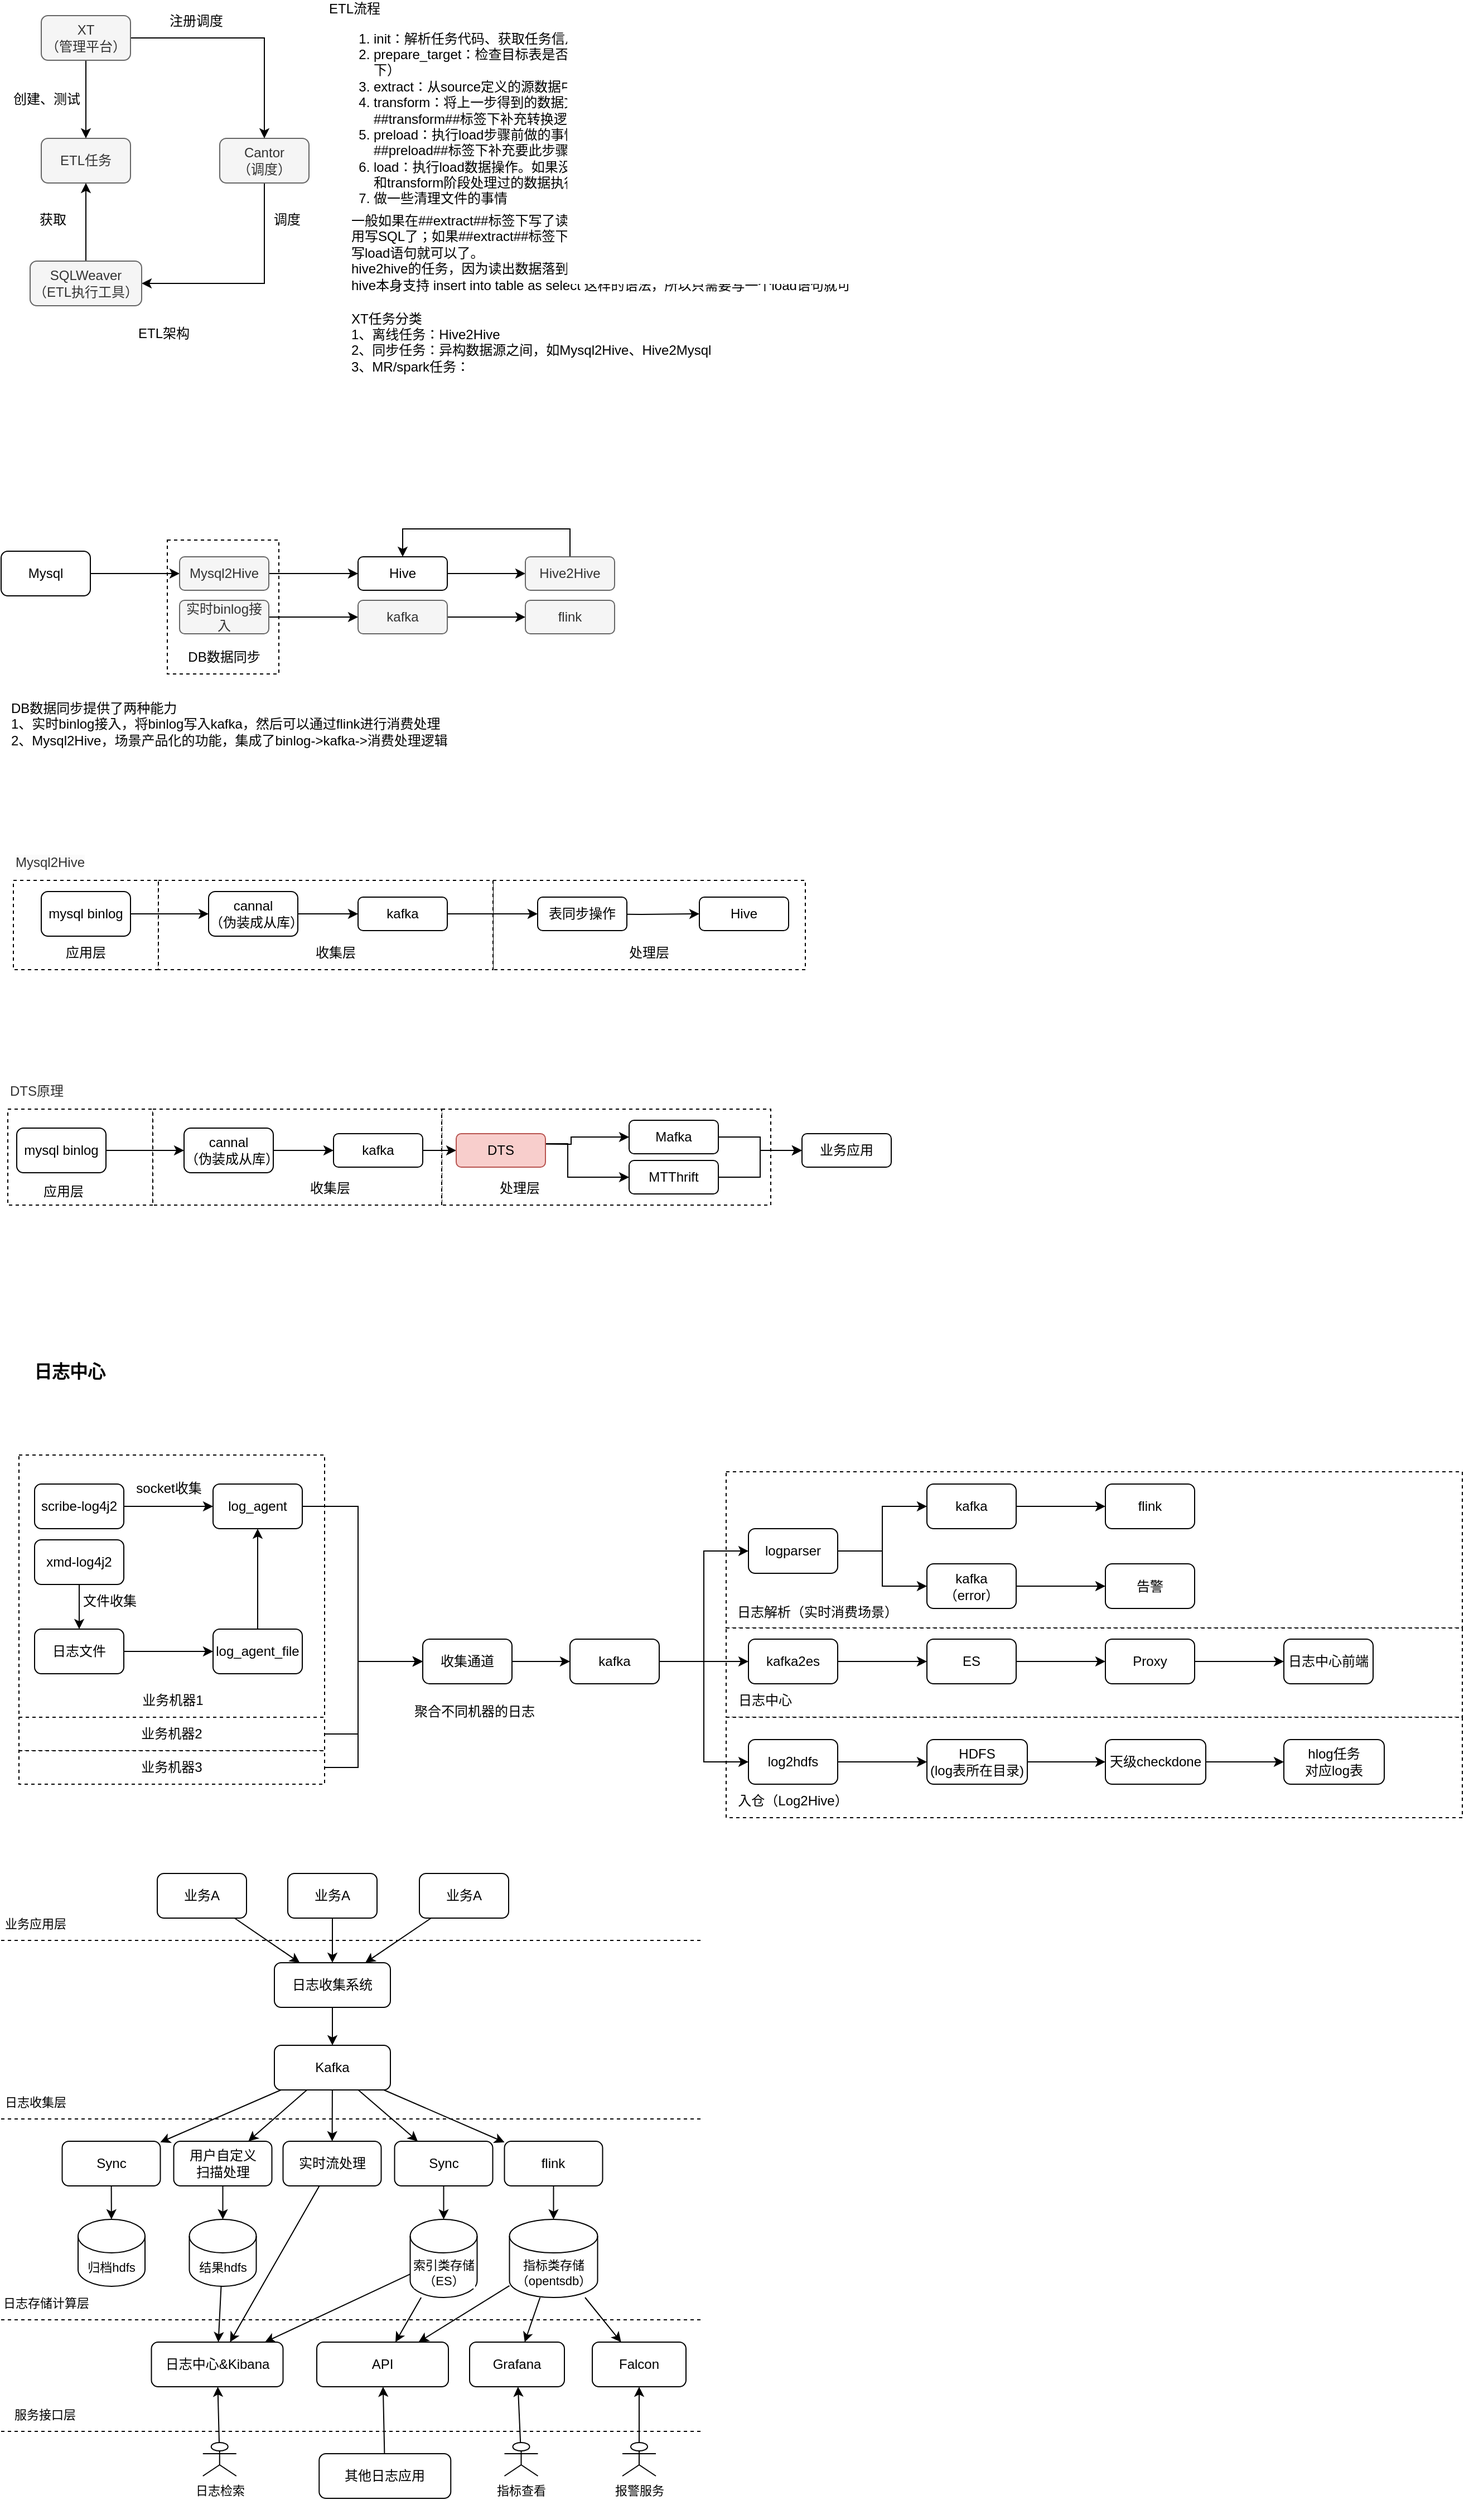 <mxfile version="24.7.7">
  <diagram name="Page-1" id="K36MnnztzoWmUBZCbSHd">
    <mxGraphModel dx="1860" dy="1155" grid="1" gridSize="10" guides="1" tooltips="1" connect="1" arrows="1" fold="1" page="1" pageScale="1" pageWidth="827" pageHeight="1169" math="0" shadow="0">
      <root>
        <mxCell id="0" />
        <mxCell id="1" parent="0" />
        <mxCell id="XHmcN2xixC-POxuIJWdY-161" value="" style="rounded=0;whiteSpace=wrap;html=1;dashed=1;" vertex="1" parent="1">
          <mxGeometry x="650" y="1325" width="660" height="140" as="geometry" />
        </mxCell>
        <mxCell id="XHmcN2xixC-POxuIJWdY-159" value="" style="rounded=0;whiteSpace=wrap;html=1;dashed=1;" vertex="1" parent="1">
          <mxGeometry x="650" y="1465" width="660" height="80" as="geometry" />
        </mxCell>
        <mxCell id="XHmcN2xixC-POxuIJWdY-160" value="日志中心" style="text;html=1;align=center;verticalAlign=middle;whiteSpace=wrap;rounded=0;" vertex="1" parent="1">
          <mxGeometry x="653" y="1515" width="64" height="30" as="geometry" />
        </mxCell>
        <mxCell id="XHmcN2xixC-POxuIJWdY-156" value="" style="rounded=0;whiteSpace=wrap;html=1;dashed=1;" vertex="1" parent="1">
          <mxGeometry x="650" y="1545" width="660" height="90" as="geometry" />
        </mxCell>
        <mxCell id="XHmcN2xixC-POxuIJWdY-122" value="" style="rounded=0;whiteSpace=wrap;html=1;dashed=1;" vertex="1" parent="1">
          <mxGeometry x="16" y="1310" width="274" height="235" as="geometry" />
        </mxCell>
        <mxCell id="XHmcN2xixC-POxuIJWdY-47" value="" style="rounded=0;whiteSpace=wrap;html=1;dashed=1;" vertex="1" parent="1">
          <mxGeometry x="11" y="795" width="130" height="80" as="geometry" />
        </mxCell>
        <mxCell id="XHmcN2xixC-POxuIJWdY-45" value="" style="rounded=0;whiteSpace=wrap;html=1;dashed=1;" vertex="1" parent="1">
          <mxGeometry x="441" y="795" width="280" height="80" as="geometry" />
        </mxCell>
        <mxCell id="XHmcN2xixC-POxuIJWdY-43" value="" style="rounded=0;whiteSpace=wrap;html=1;dashed=1;" vertex="1" parent="1">
          <mxGeometry x="141" y="795" width="300" height="80" as="geometry" />
        </mxCell>
        <mxCell id="ywxlOEBr5Vx2DZHbRNXe-10" value="" style="rounded=0;whiteSpace=wrap;html=1;dashed=1;" parent="1" vertex="1">
          <mxGeometry x="149" y="490" width="100" height="120" as="geometry" />
        </mxCell>
        <mxCell id="ywxlOEBr5Vx2DZHbRNXe-3" value="" style="edgeStyle=orthogonalEdgeStyle;rounded=0;orthogonalLoop=1;jettySize=auto;html=1;" parent="1" source="ywxlOEBr5Vx2DZHbRNXe-1" target="ywxlOEBr5Vx2DZHbRNXe-2" edge="1">
          <mxGeometry relative="1" as="geometry" />
        </mxCell>
        <mxCell id="ywxlOEBr5Vx2DZHbRNXe-1" value="Mysql" style="rounded=1;whiteSpace=wrap;html=1;" parent="1" vertex="1">
          <mxGeometry y="500" width="80" height="40" as="geometry" />
        </mxCell>
        <mxCell id="ywxlOEBr5Vx2DZHbRNXe-5" value="" style="edgeStyle=orthogonalEdgeStyle;rounded=0;orthogonalLoop=1;jettySize=auto;html=1;" parent="1" source="ywxlOEBr5Vx2DZHbRNXe-2" target="ywxlOEBr5Vx2DZHbRNXe-4" edge="1">
          <mxGeometry relative="1" as="geometry" />
        </mxCell>
        <mxCell id="ywxlOEBr5Vx2DZHbRNXe-2" value="Mysql2Hive" style="rounded=1;whiteSpace=wrap;html=1;fillColor=#f5f5f5;fontColor=#333333;strokeColor=#666666;" parent="1" vertex="1">
          <mxGeometry x="160" y="505" width="80" height="30" as="geometry" />
        </mxCell>
        <mxCell id="ywxlOEBr5Vx2DZHbRNXe-7" style="edgeStyle=orthogonalEdgeStyle;rounded=0;orthogonalLoop=1;jettySize=auto;html=1;" parent="1" source="ywxlOEBr5Vx2DZHbRNXe-4" target="ywxlOEBr5Vx2DZHbRNXe-6" edge="1">
          <mxGeometry relative="1" as="geometry" />
        </mxCell>
        <mxCell id="ywxlOEBr5Vx2DZHbRNXe-4" value="Hive" style="rounded=1;whiteSpace=wrap;html=1;" parent="1" vertex="1">
          <mxGeometry x="320" y="505" width="80" height="30" as="geometry" />
        </mxCell>
        <mxCell id="ywxlOEBr5Vx2DZHbRNXe-8" style="edgeStyle=orthogonalEdgeStyle;rounded=0;orthogonalLoop=1;jettySize=auto;html=1;entryX=0.5;entryY=0;entryDx=0;entryDy=0;" parent="1" source="ywxlOEBr5Vx2DZHbRNXe-6" target="ywxlOEBr5Vx2DZHbRNXe-4" edge="1">
          <mxGeometry relative="1" as="geometry">
            <Array as="points">
              <mxPoint x="510" y="480" />
              <mxPoint x="360" y="480" />
            </Array>
          </mxGeometry>
        </mxCell>
        <mxCell id="ywxlOEBr5Vx2DZHbRNXe-6" value="Hive2Hive" style="rounded=1;whiteSpace=wrap;html=1;fillColor=#f5f5f5;fontColor=#333333;strokeColor=#666666;" parent="1" vertex="1">
          <mxGeometry x="470" y="505" width="80" height="30" as="geometry" />
        </mxCell>
        <mxCell id="ywxlOEBr5Vx2DZHbRNXe-9" value="XT任务分类&lt;br&gt;1、离线任务：Hive2Hive&lt;br&gt;2、同步任务：异构数据源之间，如Mysql2Hive、Hive2Mysql&lt;br&gt;3、MR/spark任务：&lt;br&gt;&lt;div&gt;&lt;br&gt;&lt;/div&gt;" style="text;html=1;align=left;verticalAlign=middle;whiteSpace=wrap;rounded=0;" parent="1" vertex="1">
          <mxGeometry x="312" y="280" width="380" height="80" as="geometry" />
        </mxCell>
        <mxCell id="ywxlOEBr5Vx2DZHbRNXe-11" value="DB数据同步" style="text;html=1;align=center;verticalAlign=middle;whiteSpace=wrap;rounded=0;" parent="1" vertex="1">
          <mxGeometry x="165" y="580" width="70" height="30" as="geometry" />
        </mxCell>
        <mxCell id="XHmcN2xixC-POxuIJWdY-4" style="edgeStyle=orthogonalEdgeStyle;rounded=0;orthogonalLoop=1;jettySize=auto;html=1;entryX=0;entryY=0.5;entryDx=0;entryDy=0;" edge="1" parent="1" source="ywxlOEBr5Vx2DZHbRNXe-12" target="XHmcN2xixC-POxuIJWdY-3">
          <mxGeometry relative="1" as="geometry" />
        </mxCell>
        <mxCell id="ywxlOEBr5Vx2DZHbRNXe-12" value="实时binlog接入" style="rounded=1;whiteSpace=wrap;html=1;fillColor=#f5f5f5;fontColor=#333333;strokeColor=#666666;" parent="1" vertex="1">
          <mxGeometry x="160" y="544" width="80" height="30" as="geometry" />
        </mxCell>
        <mxCell id="XHmcN2xixC-POxuIJWdY-6" value="" style="edgeStyle=orthogonalEdgeStyle;rounded=0;orthogonalLoop=1;jettySize=auto;html=1;" edge="1" parent="1" source="XHmcN2xixC-POxuIJWdY-3" target="XHmcN2xixC-POxuIJWdY-5">
          <mxGeometry relative="1" as="geometry" />
        </mxCell>
        <mxCell id="XHmcN2xixC-POxuIJWdY-3" value="kafka" style="rounded=1;whiteSpace=wrap;html=1;fillColor=#f5f5f5;fontColor=#333333;strokeColor=#666666;" vertex="1" parent="1">
          <mxGeometry x="320" y="544" width="80" height="30" as="geometry" />
        </mxCell>
        <mxCell id="XHmcN2xixC-POxuIJWdY-5" value="flink" style="rounded=1;whiteSpace=wrap;html=1;fillColor=#f5f5f5;fontColor=#333333;strokeColor=#666666;" vertex="1" parent="1">
          <mxGeometry x="470" y="544" width="80" height="30" as="geometry" />
        </mxCell>
        <mxCell id="XHmcN2xixC-POxuIJWdY-7" value="DB数据同步提供了两种能力&lt;br&gt;1、实时binlog接入，将binlog写入kafka，然后可以通过flink进行消费处理&lt;br&gt;2、Mysql2Hive，场景产品化的功能，集成了binlog-&amp;gt;kafka-&amp;gt;消费处理逻辑" style="text;html=1;align=left;verticalAlign=middle;whiteSpace=wrap;rounded=0;" vertex="1" parent="1">
          <mxGeometry x="7" y="625" width="420" height="60" as="geometry" />
        </mxCell>
        <mxCell id="XHmcN2xixC-POxuIJWdY-10" value="" style="edgeStyle=orthogonalEdgeStyle;rounded=0;orthogonalLoop=1;jettySize=auto;html=1;" edge="1" parent="1" source="XHmcN2xixC-POxuIJWdY-11" target="XHmcN2xixC-POxuIJWdY-13">
          <mxGeometry relative="1" as="geometry" />
        </mxCell>
        <mxCell id="XHmcN2xixC-POxuIJWdY-11" value="cannal&lt;br&gt;（伪装成从库）" style="rounded=1;whiteSpace=wrap;html=1;" vertex="1" parent="1">
          <mxGeometry x="186" y="805" width="80" height="40" as="geometry" />
        </mxCell>
        <mxCell id="XHmcN2xixC-POxuIJWdY-12" value="" style="edgeStyle=orthogonalEdgeStyle;rounded=0;orthogonalLoop=1;jettySize=auto;html=1;" edge="1" parent="1" source="XHmcN2xixC-POxuIJWdY-13" target="XHmcN2xixC-POxuIJWdY-15">
          <mxGeometry relative="1" as="geometry" />
        </mxCell>
        <mxCell id="XHmcN2xixC-POxuIJWdY-13" value="kafka" style="rounded=1;whiteSpace=wrap;html=1;" vertex="1" parent="1">
          <mxGeometry x="320" y="810" width="80" height="30" as="geometry" />
        </mxCell>
        <mxCell id="XHmcN2xixC-POxuIJWdY-27" value="" style="edgeStyle=orthogonalEdgeStyle;rounded=0;orthogonalLoop=1;jettySize=auto;html=1;" edge="1" parent="1" target="XHmcN2xixC-POxuIJWdY-26">
          <mxGeometry relative="1" as="geometry">
            <mxPoint x="521" y="825" as="sourcePoint" />
          </mxGeometry>
        </mxCell>
        <mxCell id="XHmcN2xixC-POxuIJWdY-15" value="表同步操作" style="rounded=1;whiteSpace=wrap;html=1;" vertex="1" parent="1">
          <mxGeometry x="481" y="810" width="80" height="30" as="geometry" />
        </mxCell>
        <mxCell id="XHmcN2xixC-POxuIJWdY-25" style="edgeStyle=orthogonalEdgeStyle;rounded=0;orthogonalLoop=1;jettySize=auto;html=1;" edge="1" parent="1" source="XHmcN2xixC-POxuIJWdY-24" target="XHmcN2xixC-POxuIJWdY-11">
          <mxGeometry relative="1" as="geometry" />
        </mxCell>
        <mxCell id="XHmcN2xixC-POxuIJWdY-24" value="mysql binlog" style="rounded=1;whiteSpace=wrap;html=1;" vertex="1" parent="1">
          <mxGeometry x="36" y="805" width="80" height="40" as="geometry" />
        </mxCell>
        <mxCell id="XHmcN2xixC-POxuIJWdY-26" value="Hive" style="rounded=1;whiteSpace=wrap;html=1;" vertex="1" parent="1">
          <mxGeometry x="626" y="810" width="80" height="30" as="geometry" />
        </mxCell>
        <mxCell id="XHmcN2xixC-POxuIJWdY-44" value="收集层" style="text;html=1;align=center;verticalAlign=middle;whiteSpace=wrap;rounded=0;" vertex="1" parent="1">
          <mxGeometry x="270" y="845" width="60" height="30" as="geometry" />
        </mxCell>
        <mxCell id="XHmcN2xixC-POxuIJWdY-46" value="处理层" style="text;html=1;align=center;verticalAlign=middle;whiteSpace=wrap;rounded=0;" vertex="1" parent="1">
          <mxGeometry x="551" y="845" width="60" height="30" as="geometry" />
        </mxCell>
        <mxCell id="XHmcN2xixC-POxuIJWdY-48" value="应用层" style="text;html=1;align=center;verticalAlign=middle;whiteSpace=wrap;rounded=0;" vertex="1" parent="1">
          <mxGeometry x="46" y="845" width="60" height="30" as="geometry" />
        </mxCell>
        <mxCell id="XHmcN2xixC-POxuIJWdY-50" value="&lt;span style=&quot;color: rgb(51, 51, 51); font-family: Helvetica; font-size: 12px; font-style: normal; font-variant-ligatures: normal; font-variant-caps: normal; font-weight: 400; letter-spacing: normal; orphans: 2; text-align: center; text-indent: 0px; text-transform: none; widows: 2; word-spacing: 0px; -webkit-text-stroke-width: 0px; white-space: normal; background-color: rgb(251, 251, 251); text-decoration-thickness: initial; text-decoration-style: initial; text-decoration-color: initial; display: inline !important; float: none;&quot;&gt;Mysql2Hive&lt;/span&gt;" style="text;whiteSpace=wrap;html=1;" vertex="1" parent="1">
          <mxGeometry x="11" y="765" width="100" height="30" as="geometry" />
        </mxCell>
        <mxCell id="XHmcN2xixC-POxuIJWdY-51" value="&lt;div style=&quot;text-align: center;&quot;&gt;&lt;span style=&quot;background-color: initial;&quot;&gt;&lt;font color=&quot;#333333&quot;&gt;DTS原理&lt;/font&gt;&lt;/span&gt;&lt;/div&gt;" style="text;whiteSpace=wrap;html=1;" vertex="1" parent="1">
          <mxGeometry x="6" y="970" width="100" height="30" as="geometry" />
        </mxCell>
        <mxCell id="XHmcN2xixC-POxuIJWdY-52" value="" style="rounded=0;whiteSpace=wrap;html=1;dashed=1;" vertex="1" parent="1">
          <mxGeometry x="6" y="1000" width="130" height="86" as="geometry" />
        </mxCell>
        <mxCell id="XHmcN2xixC-POxuIJWdY-53" value="" style="rounded=0;whiteSpace=wrap;html=1;dashed=1;" vertex="1" parent="1">
          <mxGeometry x="395" y="1000" width="295" height="86" as="geometry" />
        </mxCell>
        <mxCell id="XHmcN2xixC-POxuIJWdY-54" value="" style="rounded=0;whiteSpace=wrap;html=1;dashed=1;" vertex="1" parent="1">
          <mxGeometry x="136" y="1000" width="259" height="86" as="geometry" />
        </mxCell>
        <mxCell id="XHmcN2xixC-POxuIJWdY-55" value="" style="edgeStyle=orthogonalEdgeStyle;rounded=0;orthogonalLoop=1;jettySize=auto;html=1;" edge="1" parent="1" source="XHmcN2xixC-POxuIJWdY-56" target="XHmcN2xixC-POxuIJWdY-58">
          <mxGeometry relative="1" as="geometry" />
        </mxCell>
        <mxCell id="XHmcN2xixC-POxuIJWdY-56" value="cannal&lt;br&gt;（伪装成从库）" style="rounded=1;whiteSpace=wrap;html=1;" vertex="1" parent="1">
          <mxGeometry x="164" y="1017" width="80" height="40" as="geometry" />
        </mxCell>
        <mxCell id="XHmcN2xixC-POxuIJWdY-57" value="" style="edgeStyle=orthogonalEdgeStyle;rounded=0;orthogonalLoop=1;jettySize=auto;html=1;" edge="1" parent="1" source="XHmcN2xixC-POxuIJWdY-58" target="XHmcN2xixC-POxuIJWdY-60">
          <mxGeometry relative="1" as="geometry" />
        </mxCell>
        <mxCell id="XHmcN2xixC-POxuIJWdY-58" value="kafka" style="rounded=1;whiteSpace=wrap;html=1;" vertex="1" parent="1">
          <mxGeometry x="298" y="1022" width="80" height="30" as="geometry" />
        </mxCell>
        <mxCell id="XHmcN2xixC-POxuIJWdY-59" value="" style="edgeStyle=orthogonalEdgeStyle;rounded=0;orthogonalLoop=1;jettySize=auto;html=1;" edge="1" parent="1" target="XHmcN2xixC-POxuIJWdY-63">
          <mxGeometry relative="1" as="geometry">
            <mxPoint x="458" y="1031" as="sourcePoint" />
          </mxGeometry>
        </mxCell>
        <mxCell id="XHmcN2xixC-POxuIJWdY-71" style="edgeStyle=orthogonalEdgeStyle;rounded=0;orthogonalLoop=1;jettySize=auto;html=1;entryX=0;entryY=0.5;entryDx=0;entryDy=0;" edge="1" parent="1" source="XHmcN2xixC-POxuIJWdY-60" target="XHmcN2xixC-POxuIJWdY-70">
          <mxGeometry relative="1" as="geometry">
            <Array as="points">
              <mxPoint x="508" y="1031" />
              <mxPoint x="508" y="1061" />
            </Array>
          </mxGeometry>
        </mxCell>
        <mxCell id="XHmcN2xixC-POxuIJWdY-60" value="DTS" style="rounded=1;whiteSpace=wrap;html=1;fillColor=#f8cecc;strokeColor=#b85450;" vertex="1" parent="1">
          <mxGeometry x="408" y="1022" width="80" height="30" as="geometry" />
        </mxCell>
        <mxCell id="XHmcN2xixC-POxuIJWdY-61" style="edgeStyle=orthogonalEdgeStyle;rounded=0;orthogonalLoop=1;jettySize=auto;html=1;" edge="1" parent="1" source="XHmcN2xixC-POxuIJWdY-62" target="XHmcN2xixC-POxuIJWdY-56">
          <mxGeometry relative="1" as="geometry" />
        </mxCell>
        <mxCell id="XHmcN2xixC-POxuIJWdY-62" value="mysql binlog" style="rounded=1;whiteSpace=wrap;html=1;" vertex="1" parent="1">
          <mxGeometry x="14" y="1017" width="80" height="40" as="geometry" />
        </mxCell>
        <mxCell id="XHmcN2xixC-POxuIJWdY-69" value="" style="edgeStyle=orthogonalEdgeStyle;rounded=0;orthogonalLoop=1;jettySize=auto;html=1;" edge="1" parent="1" source="XHmcN2xixC-POxuIJWdY-63" target="XHmcN2xixC-POxuIJWdY-68">
          <mxGeometry relative="1" as="geometry" />
        </mxCell>
        <mxCell id="XHmcN2xixC-POxuIJWdY-63" value="Mafka" style="rounded=1;whiteSpace=wrap;html=1;" vertex="1" parent="1">
          <mxGeometry x="563" y="1010" width="80" height="30" as="geometry" />
        </mxCell>
        <mxCell id="XHmcN2xixC-POxuIJWdY-64" value="收集层" style="text;html=1;align=center;verticalAlign=middle;whiteSpace=wrap;rounded=0;" vertex="1" parent="1">
          <mxGeometry x="265" y="1056" width="60" height="30" as="geometry" />
        </mxCell>
        <mxCell id="XHmcN2xixC-POxuIJWdY-65" value="处理层" style="text;html=1;align=center;verticalAlign=middle;whiteSpace=wrap;rounded=0;" vertex="1" parent="1">
          <mxGeometry x="435" y="1056" width="60" height="30" as="geometry" />
        </mxCell>
        <mxCell id="XHmcN2xixC-POxuIJWdY-66" value="应用层" style="text;html=1;align=center;verticalAlign=middle;whiteSpace=wrap;rounded=0;" vertex="1" parent="1">
          <mxGeometry x="26" y="1062" width="60" height="24" as="geometry" />
        </mxCell>
        <mxCell id="XHmcN2xixC-POxuIJWdY-68" value="业务应用" style="rounded=1;whiteSpace=wrap;html=1;" vertex="1" parent="1">
          <mxGeometry x="718" y="1022" width="80" height="30" as="geometry" />
        </mxCell>
        <mxCell id="XHmcN2xixC-POxuIJWdY-72" style="edgeStyle=orthogonalEdgeStyle;rounded=0;orthogonalLoop=1;jettySize=auto;html=1;" edge="1" parent="1" source="XHmcN2xixC-POxuIJWdY-70" target="XHmcN2xixC-POxuIJWdY-68">
          <mxGeometry relative="1" as="geometry" />
        </mxCell>
        <mxCell id="XHmcN2xixC-POxuIJWdY-70" value="MTThrift" style="rounded=1;whiteSpace=wrap;html=1;" vertex="1" parent="1">
          <mxGeometry x="563" y="1046" width="80" height="30" as="geometry" />
        </mxCell>
        <mxCell id="XHmcN2xixC-POxuIJWdY-81" value="" style="edgeStyle=orthogonalEdgeStyle;rounded=0;orthogonalLoop=1;jettySize=auto;html=1;" edge="1" parent="1" source="XHmcN2xixC-POxuIJWdY-74" target="XHmcN2xixC-POxuIJWdY-80">
          <mxGeometry relative="1" as="geometry">
            <Array as="points">
              <mxPoint x="236" y="260" />
            </Array>
          </mxGeometry>
        </mxCell>
        <mxCell id="XHmcN2xixC-POxuIJWdY-74" value="Cantor&lt;br&gt;（调度）" style="rounded=1;whiteSpace=wrap;html=1;fillColor=#f5f5f5;fontColor=#333333;strokeColor=#666666;" vertex="1" parent="1">
          <mxGeometry x="196" y="130" width="80" height="40" as="geometry" />
        </mxCell>
        <mxCell id="XHmcN2xixC-POxuIJWdY-76" value="ETL任务" style="rounded=1;whiteSpace=wrap;html=1;fillColor=#f5f5f5;fontColor=#333333;strokeColor=#666666;" vertex="1" parent="1">
          <mxGeometry x="36" y="130" width="80" height="40" as="geometry" />
        </mxCell>
        <mxCell id="XHmcN2xixC-POxuIJWdY-79" style="edgeStyle=orthogonalEdgeStyle;rounded=0;orthogonalLoop=1;jettySize=auto;html=1;" edge="1" parent="1" source="XHmcN2xixC-POxuIJWdY-78" target="XHmcN2xixC-POxuIJWdY-74">
          <mxGeometry relative="1" as="geometry" />
        </mxCell>
        <mxCell id="XHmcN2xixC-POxuIJWdY-82" style="edgeStyle=orthogonalEdgeStyle;rounded=0;orthogonalLoop=1;jettySize=auto;html=1;" edge="1" parent="1" source="XHmcN2xixC-POxuIJWdY-78" target="XHmcN2xixC-POxuIJWdY-76">
          <mxGeometry relative="1" as="geometry" />
        </mxCell>
        <mxCell id="XHmcN2xixC-POxuIJWdY-78" value="XT&lt;br&gt;（管理平台）" style="rounded=1;whiteSpace=wrap;html=1;fillColor=#f5f5f5;fontColor=#333333;strokeColor=#666666;" vertex="1" parent="1">
          <mxGeometry x="36" y="20" width="80" height="40" as="geometry" />
        </mxCell>
        <mxCell id="XHmcN2xixC-POxuIJWdY-83" style="edgeStyle=orthogonalEdgeStyle;rounded=0;orthogonalLoop=1;jettySize=auto;html=1;" edge="1" parent="1" source="XHmcN2xixC-POxuIJWdY-80" target="XHmcN2xixC-POxuIJWdY-76">
          <mxGeometry relative="1" as="geometry" />
        </mxCell>
        <mxCell id="XHmcN2xixC-POxuIJWdY-80" value="SQLWeaver&lt;br&gt;（ETL执行工具）" style="rounded=1;whiteSpace=wrap;html=1;fillColor=#f5f5f5;fontColor=#333333;strokeColor=#666666;" vertex="1" parent="1">
          <mxGeometry x="26" y="240" width="100" height="40" as="geometry" />
        </mxCell>
        <mxCell id="XHmcN2xixC-POxuIJWdY-84" value="创建、测试" style="text;html=1;align=center;verticalAlign=middle;whiteSpace=wrap;rounded=0;" vertex="1" parent="1">
          <mxGeometry x="6" y="80" width="70" height="30" as="geometry" />
        </mxCell>
        <mxCell id="XHmcN2xixC-POxuIJWdY-85" value="注册调度" style="text;html=1;align=center;verticalAlign=middle;whiteSpace=wrap;rounded=0;" vertex="1" parent="1">
          <mxGeometry x="145" y="10" width="60" height="30" as="geometry" />
        </mxCell>
        <mxCell id="XHmcN2xixC-POxuIJWdY-86" value="调度" style="text;html=1;align=center;verticalAlign=middle;resizable=0;points=[];autosize=1;strokeColor=none;fillColor=none;" vertex="1" parent="1">
          <mxGeometry x="231" y="188" width="50" height="30" as="geometry" />
        </mxCell>
        <mxCell id="XHmcN2xixC-POxuIJWdY-87" value="获取" style="text;html=1;align=center;verticalAlign=middle;resizable=0;points=[];autosize=1;strokeColor=none;fillColor=none;" vertex="1" parent="1">
          <mxGeometry x="21" y="188" width="50" height="30" as="geometry" />
        </mxCell>
        <mxCell id="XHmcN2xixC-POxuIJWdY-88" value="ETL架构" style="text;html=1;align=center;verticalAlign=middle;whiteSpace=wrap;rounded=0;" vertex="1" parent="1">
          <mxGeometry x="116" y="290" width="60" height="30" as="geometry" />
        </mxCell>
        <mxCell id="XHmcN2xixC-POxuIJWdY-101" value="&lt;div&gt;ETL流程&lt;/div&gt;&lt;div&gt;&lt;ol&gt;&lt;li&gt;init：解析任务代码、获取任务信息&lt;/li&gt;&lt;li&gt;prepare_target：检查目标表是否存在，如果不存在，用targetddl建表（##targetddl##标签下）&lt;/li&gt;&lt;li&gt;extract：从source定义的源数据中读取数据，将读出的数据写到本地文件&lt;/li&gt;&lt;li&gt;transform：将上一步得到的数据文件做处理，将得到的文件写到另一个文件里。在##transform##标签下补充转换逻辑，可以写脚本。&lt;/li&gt;&lt;li&gt;preload：执行load步骤前做的事情，比如可以删除一些不必要的数据、分区；在##preload##标签下补充要此步骤执行的SQL。&lt;/li&gt;&lt;li&gt;load：执行load数据操作。如果没有写对应操作，就用默认SQL执行，默认逻辑是将extract和transform阶段处理过的数据执行load data语句，load到目标表中。&lt;/li&gt;&lt;li&gt;做一些清理文件的事情&lt;/li&gt;&lt;/ol&gt;&lt;/div&gt;" style="text;html=1;align=left;verticalAlign=middle;whiteSpace=wrap;rounded=0;" vertex="1" parent="1">
          <mxGeometry x="292" y="10" width="530" height="190" as="geometry" />
        </mxCell>
        <mxCell id="XHmcN2xixC-POxuIJWdY-102" value="一般如果在##extract##标签下写了读取SQL的（老版的mysql2hive任务），##load##标签下就不用写SQL了；如果##extract##标签下没有写SQL（hiev2hive任务），就需要在##Load##标签下写load语句就可以了。&lt;br&gt;hive2hive的任务，因为读出数据落到本地再从本地load到集群里这种方式比较浪费资源，而且hive本身支持 insert into table as select 这样的语法，所以只需要写一个load语句就可以了" style="text;whiteSpace=wrap;html=1;" vertex="1" parent="1">
          <mxGeometry x="312" y="190" width="510" height="90" as="geometry" />
        </mxCell>
        <mxCell id="XHmcN2xixC-POxuIJWdY-107" value="" style="edgeStyle=orthogonalEdgeStyle;rounded=0;orthogonalLoop=1;jettySize=auto;html=1;" edge="1" parent="1" source="XHmcN2xixC-POxuIJWdY-104" target="XHmcN2xixC-POxuIJWdY-106">
          <mxGeometry relative="1" as="geometry" />
        </mxCell>
        <mxCell id="XHmcN2xixC-POxuIJWdY-104" value="scribe-log4j2" style="rounded=1;whiteSpace=wrap;html=1;" vertex="1" parent="1">
          <mxGeometry x="30" y="1336" width="80" height="40" as="geometry" />
        </mxCell>
        <mxCell id="XHmcN2xixC-POxuIJWdY-115" value="" style="edgeStyle=orthogonalEdgeStyle;rounded=0;orthogonalLoop=1;jettySize=auto;html=1;" edge="1" parent="1" source="XHmcN2xixC-POxuIJWdY-106" target="XHmcN2xixC-POxuIJWdY-114">
          <mxGeometry relative="1" as="geometry">
            <Array as="points">
              <mxPoint x="320" y="1356" />
              <mxPoint x="320" y="1495" />
            </Array>
          </mxGeometry>
        </mxCell>
        <mxCell id="XHmcN2xixC-POxuIJWdY-106" value="log_agent" style="rounded=1;whiteSpace=wrap;html=1;" vertex="1" parent="1">
          <mxGeometry x="190" y="1336" width="80" height="40" as="geometry" />
        </mxCell>
        <mxCell id="XHmcN2xixC-POxuIJWdY-110" value="" style="edgeStyle=orthogonalEdgeStyle;rounded=0;orthogonalLoop=1;jettySize=auto;html=1;" edge="1" parent="1" source="XHmcN2xixC-POxuIJWdY-108" target="XHmcN2xixC-POxuIJWdY-109">
          <mxGeometry relative="1" as="geometry" />
        </mxCell>
        <mxCell id="XHmcN2xixC-POxuIJWdY-108" value="xmd-log4j2" style="rounded=1;whiteSpace=wrap;html=1;" vertex="1" parent="1">
          <mxGeometry x="30" y="1386" width="80" height="40" as="geometry" />
        </mxCell>
        <mxCell id="XHmcN2xixC-POxuIJWdY-112" value="" style="edgeStyle=orthogonalEdgeStyle;rounded=0;orthogonalLoop=1;jettySize=auto;html=1;" edge="1" parent="1" source="XHmcN2xixC-POxuIJWdY-109" target="XHmcN2xixC-POxuIJWdY-111">
          <mxGeometry relative="1" as="geometry" />
        </mxCell>
        <mxCell id="XHmcN2xixC-POxuIJWdY-109" value="日志文件" style="rounded=1;whiteSpace=wrap;html=1;" vertex="1" parent="1">
          <mxGeometry x="30" y="1466" width="80" height="40" as="geometry" />
        </mxCell>
        <mxCell id="XHmcN2xixC-POxuIJWdY-113" style="edgeStyle=orthogonalEdgeStyle;rounded=0;orthogonalLoop=1;jettySize=auto;html=1;" edge="1" parent="1" source="XHmcN2xixC-POxuIJWdY-111" target="XHmcN2xixC-POxuIJWdY-106">
          <mxGeometry relative="1" as="geometry" />
        </mxCell>
        <mxCell id="XHmcN2xixC-POxuIJWdY-111" value="log_agent_file" style="rounded=1;whiteSpace=wrap;html=1;" vertex="1" parent="1">
          <mxGeometry x="190" y="1466" width="80" height="40" as="geometry" />
        </mxCell>
        <mxCell id="XHmcN2xixC-POxuIJWdY-117" value="" style="edgeStyle=orthogonalEdgeStyle;rounded=0;orthogonalLoop=1;jettySize=auto;html=1;" edge="1" parent="1" source="XHmcN2xixC-POxuIJWdY-114" target="XHmcN2xixC-POxuIJWdY-116">
          <mxGeometry relative="1" as="geometry" />
        </mxCell>
        <mxCell id="XHmcN2xixC-POxuIJWdY-114" value="收集通道" style="rounded=1;whiteSpace=wrap;html=1;" vertex="1" parent="1">
          <mxGeometry x="378" y="1475" width="80" height="40" as="geometry" />
        </mxCell>
        <mxCell id="XHmcN2xixC-POxuIJWdY-129" value="" style="edgeStyle=orthogonalEdgeStyle;rounded=0;orthogonalLoop=1;jettySize=auto;html=1;" edge="1" parent="1" source="XHmcN2xixC-POxuIJWdY-116" target="XHmcN2xixC-POxuIJWdY-128">
          <mxGeometry relative="1" as="geometry" />
        </mxCell>
        <mxCell id="XHmcN2xixC-POxuIJWdY-154" style="edgeStyle=orthogonalEdgeStyle;rounded=0;orthogonalLoop=1;jettySize=auto;html=1;entryX=0;entryY=0.5;entryDx=0;entryDy=0;" edge="1" parent="1" source="XHmcN2xixC-POxuIJWdY-116" target="XHmcN2xixC-POxuIJWdY-145">
          <mxGeometry relative="1" as="geometry" />
        </mxCell>
        <mxCell id="XHmcN2xixC-POxuIJWdY-155" style="edgeStyle=orthogonalEdgeStyle;rounded=0;orthogonalLoop=1;jettySize=auto;html=1;entryX=0;entryY=0.5;entryDx=0;entryDy=0;" edge="1" parent="1" source="XHmcN2xixC-POxuIJWdY-116" target="XHmcN2xixC-POxuIJWdY-136">
          <mxGeometry relative="1" as="geometry" />
        </mxCell>
        <mxCell id="XHmcN2xixC-POxuIJWdY-116" value="kafka" style="rounded=1;whiteSpace=wrap;html=1;" vertex="1" parent="1">
          <mxGeometry x="510" y="1475" width="80" height="40" as="geometry" />
        </mxCell>
        <mxCell id="XHmcN2xixC-POxuIJWdY-118" value="socket收集" style="text;html=1;align=center;verticalAlign=middle;resizable=0;points=[];autosize=1;strokeColor=none;fillColor=none;" vertex="1" parent="1">
          <mxGeometry x="110" y="1325" width="80" height="30" as="geometry" />
        </mxCell>
        <mxCell id="XHmcN2xixC-POxuIJWdY-120" value="文件收集" style="text;html=1;align=center;verticalAlign=middle;resizable=0;points=[];autosize=1;strokeColor=none;fillColor=none;" vertex="1" parent="1">
          <mxGeometry x="62" y="1426" width="70" height="30" as="geometry" />
        </mxCell>
        <mxCell id="XHmcN2xixC-POxuIJWdY-123" value="业务机器1" style="text;html=1;align=center;verticalAlign=middle;whiteSpace=wrap;rounded=0;" vertex="1" parent="1">
          <mxGeometry x="124" y="1515" width="60" height="30" as="geometry" />
        </mxCell>
        <mxCell id="XHmcN2xixC-POxuIJWdY-126" style="edgeStyle=orthogonalEdgeStyle;rounded=0;orthogonalLoop=1;jettySize=auto;html=1;entryX=0;entryY=0.5;entryDx=0;entryDy=0;" edge="1" parent="1" source="XHmcN2xixC-POxuIJWdY-124" target="XHmcN2xixC-POxuIJWdY-114">
          <mxGeometry relative="1" as="geometry">
            <Array as="points">
              <mxPoint x="320" y="1560" />
              <mxPoint x="320" y="1495" />
            </Array>
          </mxGeometry>
        </mxCell>
        <mxCell id="XHmcN2xixC-POxuIJWdY-124" value="业务机器2" style="rounded=0;whiteSpace=wrap;html=1;dashed=1;" vertex="1" parent="1">
          <mxGeometry x="16" y="1545" width="274" height="30" as="geometry" />
        </mxCell>
        <mxCell id="XHmcN2xixC-POxuIJWdY-127" style="edgeStyle=orthogonalEdgeStyle;rounded=0;orthogonalLoop=1;jettySize=auto;html=1;" edge="1" parent="1" source="XHmcN2xixC-POxuIJWdY-125" target="XHmcN2xixC-POxuIJWdY-114">
          <mxGeometry relative="1" as="geometry">
            <Array as="points">
              <mxPoint x="320" y="1590" />
              <mxPoint x="320" y="1495" />
            </Array>
          </mxGeometry>
        </mxCell>
        <mxCell id="XHmcN2xixC-POxuIJWdY-125" value="业务机器3" style="rounded=0;whiteSpace=wrap;html=1;dashed=1;" vertex="1" parent="1">
          <mxGeometry x="16" y="1575" width="274" height="30" as="geometry" />
        </mxCell>
        <mxCell id="XHmcN2xixC-POxuIJWdY-131" value="" style="edgeStyle=orthogonalEdgeStyle;rounded=0;orthogonalLoop=1;jettySize=auto;html=1;" edge="1" parent="1" source="XHmcN2xixC-POxuIJWdY-128" target="XHmcN2xixC-POxuIJWdY-130">
          <mxGeometry relative="1" as="geometry" />
        </mxCell>
        <mxCell id="XHmcN2xixC-POxuIJWdY-128" value="kafka2es" style="rounded=1;whiteSpace=wrap;html=1;" vertex="1" parent="1">
          <mxGeometry x="670" y="1475" width="80" height="40" as="geometry" />
        </mxCell>
        <mxCell id="XHmcN2xixC-POxuIJWdY-133" value="" style="edgeStyle=orthogonalEdgeStyle;rounded=0;orthogonalLoop=1;jettySize=auto;html=1;" edge="1" parent="1" source="XHmcN2xixC-POxuIJWdY-130" target="XHmcN2xixC-POxuIJWdY-132">
          <mxGeometry relative="1" as="geometry" />
        </mxCell>
        <mxCell id="XHmcN2xixC-POxuIJWdY-130" value="ES" style="rounded=1;whiteSpace=wrap;html=1;" vertex="1" parent="1">
          <mxGeometry x="830" y="1475" width="80" height="40" as="geometry" />
        </mxCell>
        <mxCell id="XHmcN2xixC-POxuIJWdY-135" value="" style="edgeStyle=orthogonalEdgeStyle;rounded=0;orthogonalLoop=1;jettySize=auto;html=1;" edge="1" parent="1" source="XHmcN2xixC-POxuIJWdY-132" target="XHmcN2xixC-POxuIJWdY-134">
          <mxGeometry relative="1" as="geometry" />
        </mxCell>
        <mxCell id="XHmcN2xixC-POxuIJWdY-132" value="Proxy" style="rounded=1;whiteSpace=wrap;html=1;" vertex="1" parent="1">
          <mxGeometry x="990" y="1475" width="80" height="40" as="geometry" />
        </mxCell>
        <mxCell id="XHmcN2xixC-POxuIJWdY-134" value="日志中心前端" style="rounded=1;whiteSpace=wrap;html=1;" vertex="1" parent="1">
          <mxGeometry x="1150" y="1475" width="80" height="40" as="geometry" />
        </mxCell>
        <mxCell id="XHmcN2xixC-POxuIJWdY-140" value="" style="edgeStyle=orthogonalEdgeStyle;rounded=0;orthogonalLoop=1;jettySize=auto;html=1;" edge="1" parent="1" source="XHmcN2xixC-POxuIJWdY-136" target="XHmcN2xixC-POxuIJWdY-139">
          <mxGeometry relative="1" as="geometry" />
        </mxCell>
        <mxCell id="XHmcN2xixC-POxuIJWdY-136" value="log2hdfs" style="rounded=1;whiteSpace=wrap;html=1;" vertex="1" parent="1">
          <mxGeometry x="670" y="1565" width="80" height="40" as="geometry" />
        </mxCell>
        <mxCell id="XHmcN2xixC-POxuIJWdY-142" value="" style="edgeStyle=orthogonalEdgeStyle;rounded=0;orthogonalLoop=1;jettySize=auto;html=1;" edge="1" parent="1" source="XHmcN2xixC-POxuIJWdY-139" target="XHmcN2xixC-POxuIJWdY-141">
          <mxGeometry relative="1" as="geometry" />
        </mxCell>
        <mxCell id="XHmcN2xixC-POxuIJWdY-139" value="HDFS&lt;br&gt;(log表所在目录)" style="rounded=1;whiteSpace=wrap;html=1;" vertex="1" parent="1">
          <mxGeometry x="830" y="1565" width="90" height="40" as="geometry" />
        </mxCell>
        <mxCell id="XHmcN2xixC-POxuIJWdY-144" value="" style="edgeStyle=orthogonalEdgeStyle;rounded=0;orthogonalLoop=1;jettySize=auto;html=1;" edge="1" parent="1" source="XHmcN2xixC-POxuIJWdY-141" target="XHmcN2xixC-POxuIJWdY-143">
          <mxGeometry relative="1" as="geometry" />
        </mxCell>
        <mxCell id="XHmcN2xixC-POxuIJWdY-141" value="天级checkdone" style="rounded=1;whiteSpace=wrap;html=1;" vertex="1" parent="1">
          <mxGeometry x="990" y="1565" width="90" height="40" as="geometry" />
        </mxCell>
        <mxCell id="XHmcN2xixC-POxuIJWdY-143" value="hlog任务&lt;br&gt;对应log表" style="rounded=1;whiteSpace=wrap;html=1;" vertex="1" parent="1">
          <mxGeometry x="1150" y="1565" width="90" height="40" as="geometry" />
        </mxCell>
        <mxCell id="XHmcN2xixC-POxuIJWdY-147" value="" style="edgeStyle=orthogonalEdgeStyle;rounded=0;orthogonalLoop=1;jettySize=auto;html=1;" edge="1" parent="1" source="XHmcN2xixC-POxuIJWdY-145" target="XHmcN2xixC-POxuIJWdY-146">
          <mxGeometry relative="1" as="geometry" />
        </mxCell>
        <mxCell id="XHmcN2xixC-POxuIJWdY-149" style="edgeStyle=orthogonalEdgeStyle;rounded=0;orthogonalLoop=1;jettySize=auto;html=1;" edge="1" parent="1" source="XHmcN2xixC-POxuIJWdY-145" target="XHmcN2xixC-POxuIJWdY-148">
          <mxGeometry relative="1" as="geometry" />
        </mxCell>
        <mxCell id="XHmcN2xixC-POxuIJWdY-145" value="logparser" style="rounded=1;whiteSpace=wrap;html=1;" vertex="1" parent="1">
          <mxGeometry x="670" y="1376" width="80" height="40" as="geometry" />
        </mxCell>
        <mxCell id="XHmcN2xixC-POxuIJWdY-151" value="" style="edgeStyle=orthogonalEdgeStyle;rounded=0;orthogonalLoop=1;jettySize=auto;html=1;" edge="1" parent="1" source="XHmcN2xixC-POxuIJWdY-146" target="XHmcN2xixC-POxuIJWdY-150">
          <mxGeometry relative="1" as="geometry" />
        </mxCell>
        <mxCell id="XHmcN2xixC-POxuIJWdY-146" value="kafka" style="rounded=1;whiteSpace=wrap;html=1;" vertex="1" parent="1">
          <mxGeometry x="830" y="1336" width="80" height="40" as="geometry" />
        </mxCell>
        <mxCell id="XHmcN2xixC-POxuIJWdY-153" value="" style="edgeStyle=orthogonalEdgeStyle;rounded=0;orthogonalLoop=1;jettySize=auto;html=1;" edge="1" parent="1" source="XHmcN2xixC-POxuIJWdY-148" target="XHmcN2xixC-POxuIJWdY-152">
          <mxGeometry relative="1" as="geometry" />
        </mxCell>
        <mxCell id="XHmcN2xixC-POxuIJWdY-148" value="kafka&lt;br&gt;（error）" style="rounded=1;whiteSpace=wrap;html=1;" vertex="1" parent="1">
          <mxGeometry x="830" y="1407.5" width="80" height="40" as="geometry" />
        </mxCell>
        <mxCell id="XHmcN2xixC-POxuIJWdY-150" value="flink" style="rounded=1;whiteSpace=wrap;html=1;" vertex="1" parent="1">
          <mxGeometry x="990" y="1336" width="80" height="40" as="geometry" />
        </mxCell>
        <mxCell id="XHmcN2xixC-POxuIJWdY-152" value="告警" style="rounded=1;whiteSpace=wrap;html=1;" vertex="1" parent="1">
          <mxGeometry x="990" y="1407.5" width="80" height="40" as="geometry" />
        </mxCell>
        <mxCell id="XHmcN2xixC-POxuIJWdY-158" value="入仓（Log2Hive）" style="text;html=1;align=center;verticalAlign=middle;whiteSpace=wrap;rounded=0;" vertex="1" parent="1">
          <mxGeometry x="653" y="1605" width="114" height="30" as="geometry" />
        </mxCell>
        <mxCell id="XHmcN2xixC-POxuIJWdY-162" value="日志解析（实时消费场景）" style="text;html=1;align=center;verticalAlign=middle;whiteSpace=wrap;rounded=0;" vertex="1" parent="1">
          <mxGeometry x="654" y="1436" width="156" height="30" as="geometry" />
        </mxCell>
        <mxCell id="XHmcN2xixC-POxuIJWdY-165" value="聚合不同机器的日志" style="text;html=1;align=center;verticalAlign=middle;whiteSpace=wrap;rounded=0;" vertex="1" parent="1">
          <mxGeometry x="368" y="1525" width="113" height="30" as="geometry" />
        </mxCell>
        <mxCell id="XHmcN2xixC-POxuIJWdY-169" value="" style="edgeStyle=orthogonalEdgeStyle;rounded=0;orthogonalLoop=1;jettySize=auto;html=1;" edge="1" parent="1" source="XHmcN2xixC-POxuIJWdY-167" target="XHmcN2xixC-POxuIJWdY-168">
          <mxGeometry relative="1" as="geometry" />
        </mxCell>
        <mxCell id="XHmcN2xixC-POxuIJWdY-167" value="日志收集系统" style="rounded=1;whiteSpace=wrap;html=1;" vertex="1" parent="1">
          <mxGeometry x="245" y="1765" width="104" height="40" as="geometry" />
        </mxCell>
        <mxCell id="XHmcN2xixC-POxuIJWdY-182" style="edgeStyle=none;shape=connector;rounded=0;orthogonalLoop=1;jettySize=auto;html=1;strokeColor=default;align=center;verticalAlign=middle;fontFamily=Helvetica;fontSize=11;fontColor=default;labelBackgroundColor=default;endArrow=classic;" edge="1" parent="1" source="XHmcN2xixC-POxuIJWdY-168" target="XHmcN2xixC-POxuIJWdY-179">
          <mxGeometry relative="1" as="geometry" />
        </mxCell>
        <mxCell id="XHmcN2xixC-POxuIJWdY-183" style="edgeStyle=none;shape=connector;rounded=0;orthogonalLoop=1;jettySize=auto;html=1;strokeColor=default;align=center;verticalAlign=middle;fontFamily=Helvetica;fontSize=11;fontColor=default;labelBackgroundColor=default;endArrow=classic;" edge="1" parent="1" source="XHmcN2xixC-POxuIJWdY-168" target="XHmcN2xixC-POxuIJWdY-180">
          <mxGeometry relative="1" as="geometry" />
        </mxCell>
        <mxCell id="XHmcN2xixC-POxuIJWdY-184" style="edgeStyle=none;shape=connector;rounded=0;orthogonalLoop=1;jettySize=auto;html=1;strokeColor=default;align=center;verticalAlign=middle;fontFamily=Helvetica;fontSize=11;fontColor=default;labelBackgroundColor=default;endArrow=classic;" edge="1" parent="1" source="XHmcN2xixC-POxuIJWdY-168" target="XHmcN2xixC-POxuIJWdY-181">
          <mxGeometry relative="1" as="geometry" />
        </mxCell>
        <mxCell id="XHmcN2xixC-POxuIJWdY-185" style="edgeStyle=none;shape=connector;rounded=0;orthogonalLoop=1;jettySize=auto;html=1;strokeColor=default;align=center;verticalAlign=middle;fontFamily=Helvetica;fontSize=11;fontColor=default;labelBackgroundColor=default;endArrow=classic;" edge="1" parent="1" source="XHmcN2xixC-POxuIJWdY-168" target="XHmcN2xixC-POxuIJWdY-178">
          <mxGeometry relative="1" as="geometry" />
        </mxCell>
        <mxCell id="XHmcN2xixC-POxuIJWdY-186" style="edgeStyle=none;shape=connector;rounded=0;orthogonalLoop=1;jettySize=auto;html=1;strokeColor=default;align=center;verticalAlign=middle;fontFamily=Helvetica;fontSize=11;fontColor=default;labelBackgroundColor=default;endArrow=classic;" edge="1" parent="1" source="XHmcN2xixC-POxuIJWdY-168" target="XHmcN2xixC-POxuIJWdY-177">
          <mxGeometry relative="1" as="geometry" />
        </mxCell>
        <mxCell id="XHmcN2xixC-POxuIJWdY-168" value="Kafka" style="rounded=1;whiteSpace=wrap;html=1;" vertex="1" parent="1">
          <mxGeometry x="245" y="1839" width="104" height="40" as="geometry" />
        </mxCell>
        <mxCell id="XHmcN2xixC-POxuIJWdY-176" style="rounded=0;orthogonalLoop=1;jettySize=auto;html=1;" edge="1" parent="1" source="XHmcN2xixC-POxuIJWdY-171" target="XHmcN2xixC-POxuIJWdY-167">
          <mxGeometry relative="1" as="geometry" />
        </mxCell>
        <mxCell id="XHmcN2xixC-POxuIJWdY-171" value="业务A" style="rounded=1;whiteSpace=wrap;html=1;" vertex="1" parent="1">
          <mxGeometry x="140" y="1685" width="80" height="40" as="geometry" />
        </mxCell>
        <mxCell id="XHmcN2xixC-POxuIJWdY-175" style="edgeStyle=orthogonalEdgeStyle;rounded=0;orthogonalLoop=1;jettySize=auto;html=1;" edge="1" parent="1" source="XHmcN2xixC-POxuIJWdY-172" target="XHmcN2xixC-POxuIJWdY-167">
          <mxGeometry relative="1" as="geometry" />
        </mxCell>
        <mxCell id="XHmcN2xixC-POxuIJWdY-172" value="业务A" style="rounded=1;whiteSpace=wrap;html=1;" vertex="1" parent="1">
          <mxGeometry x="257" y="1685" width="80" height="40" as="geometry" />
        </mxCell>
        <mxCell id="XHmcN2xixC-POxuIJWdY-174" style="rounded=0;orthogonalLoop=1;jettySize=auto;html=1;" edge="1" parent="1" source="XHmcN2xixC-POxuIJWdY-173" target="XHmcN2xixC-POxuIJWdY-167">
          <mxGeometry relative="1" as="geometry" />
        </mxCell>
        <mxCell id="XHmcN2xixC-POxuIJWdY-173" value="业务A" style="rounded=1;whiteSpace=wrap;html=1;" vertex="1" parent="1">
          <mxGeometry x="375" y="1685" width="80" height="40" as="geometry" />
        </mxCell>
        <mxCell id="XHmcN2xixC-POxuIJWdY-192" style="edgeStyle=none;shape=connector;rounded=0;orthogonalLoop=1;jettySize=auto;html=1;strokeColor=default;align=center;verticalAlign=middle;fontFamily=Helvetica;fontSize=11;fontColor=default;labelBackgroundColor=default;endArrow=classic;" edge="1" parent="1" source="XHmcN2xixC-POxuIJWdY-177" target="XHmcN2xixC-POxuIJWdY-191">
          <mxGeometry relative="1" as="geometry" />
        </mxCell>
        <mxCell id="XHmcN2xixC-POxuIJWdY-177" value="Sync" style="rounded=1;whiteSpace=wrap;html=1;" vertex="1" parent="1">
          <mxGeometry x="54.75" y="1925" width="88" height="40" as="geometry" />
        </mxCell>
        <mxCell id="XHmcN2xixC-POxuIJWdY-194" style="edgeStyle=none;shape=connector;rounded=0;orthogonalLoop=1;jettySize=auto;html=1;strokeColor=default;align=center;verticalAlign=middle;fontFamily=Helvetica;fontSize=11;fontColor=default;labelBackgroundColor=default;endArrow=classic;" edge="1" parent="1" source="XHmcN2xixC-POxuIJWdY-178" target="XHmcN2xixC-POxuIJWdY-193">
          <mxGeometry relative="1" as="geometry" />
        </mxCell>
        <mxCell id="XHmcN2xixC-POxuIJWdY-178" value="用户自定义&lt;br&gt;扫描处理" style="rounded=1;whiteSpace=wrap;html=1;" vertex="1" parent="1">
          <mxGeometry x="154.75" y="1925" width="88" height="40" as="geometry" />
        </mxCell>
        <mxCell id="XHmcN2xixC-POxuIJWdY-197" style="edgeStyle=none;shape=connector;rounded=0;orthogonalLoop=1;jettySize=auto;html=1;strokeColor=default;align=center;verticalAlign=middle;fontFamily=Helvetica;fontSize=11;fontColor=default;labelBackgroundColor=default;endArrow=classic;" edge="1" parent="1" source="XHmcN2xixC-POxuIJWdY-179" target="XHmcN2xixC-POxuIJWdY-195">
          <mxGeometry relative="1" as="geometry" />
        </mxCell>
        <mxCell id="XHmcN2xixC-POxuIJWdY-179" value="实时流处理" style="rounded=1;whiteSpace=wrap;html=1;" vertex="1" parent="1">
          <mxGeometry x="252.75" y="1925" width="88" height="40" as="geometry" />
        </mxCell>
        <mxCell id="XHmcN2xixC-POxuIJWdY-201" style="edgeStyle=none;shape=connector;rounded=0;orthogonalLoop=1;jettySize=auto;html=1;strokeColor=default;align=center;verticalAlign=middle;fontFamily=Helvetica;fontSize=11;fontColor=default;labelBackgroundColor=default;endArrow=classic;" edge="1" parent="1" source="XHmcN2xixC-POxuIJWdY-180" target="XHmcN2xixC-POxuIJWdY-198">
          <mxGeometry relative="1" as="geometry" />
        </mxCell>
        <mxCell id="XHmcN2xixC-POxuIJWdY-180" value="Sync" style="rounded=1;whiteSpace=wrap;html=1;" vertex="1" parent="1">
          <mxGeometry x="352.75" y="1925" width="88" height="40" as="geometry" />
        </mxCell>
        <mxCell id="XHmcN2xixC-POxuIJWdY-200" style="edgeStyle=none;shape=connector;rounded=0;orthogonalLoop=1;jettySize=auto;html=1;strokeColor=default;align=center;verticalAlign=middle;fontFamily=Helvetica;fontSize=11;fontColor=default;labelBackgroundColor=default;endArrow=classic;" edge="1" parent="1" source="XHmcN2xixC-POxuIJWdY-181" target="XHmcN2xixC-POxuIJWdY-199">
          <mxGeometry relative="1" as="geometry" />
        </mxCell>
        <mxCell id="XHmcN2xixC-POxuIJWdY-181" value="flink" style="rounded=1;whiteSpace=wrap;html=1;" vertex="1" parent="1">
          <mxGeometry x="451.25" y="1925" width="88" height="40" as="geometry" />
        </mxCell>
        <mxCell id="XHmcN2xixC-POxuIJWdY-191" value="归档hdfs" style="shape=cylinder3;whiteSpace=wrap;html=1;boundedLbl=1;backgroundOutline=1;size=15;fontFamily=Helvetica;fontSize=11;fontColor=default;labelBackgroundColor=default;" vertex="1" parent="1">
          <mxGeometry x="69" y="1995" width="60" height="60" as="geometry" />
        </mxCell>
        <mxCell id="XHmcN2xixC-POxuIJWdY-196" style="edgeStyle=none;shape=connector;rounded=0;orthogonalLoop=1;jettySize=auto;html=1;strokeColor=default;align=center;verticalAlign=middle;fontFamily=Helvetica;fontSize=11;fontColor=default;labelBackgroundColor=default;endArrow=classic;" edge="1" parent="1" source="XHmcN2xixC-POxuIJWdY-193" target="XHmcN2xixC-POxuIJWdY-195">
          <mxGeometry relative="1" as="geometry" />
        </mxCell>
        <mxCell id="XHmcN2xixC-POxuIJWdY-193" value="结果hdfs" style="shape=cylinder3;whiteSpace=wrap;html=1;boundedLbl=1;backgroundOutline=1;size=15;fontFamily=Helvetica;fontSize=11;fontColor=default;labelBackgroundColor=default;" vertex="1" parent="1">
          <mxGeometry x="168.75" y="1995" width="60" height="60" as="geometry" />
        </mxCell>
        <mxCell id="XHmcN2xixC-POxuIJWdY-195" value="日志中心&amp;amp;Kibana" style="rounded=1;whiteSpace=wrap;html=1;" vertex="1" parent="1">
          <mxGeometry x="134.75" y="2105" width="118" height="40" as="geometry" />
        </mxCell>
        <mxCell id="XHmcN2xixC-POxuIJWdY-203" style="edgeStyle=none;shape=connector;rounded=0;orthogonalLoop=1;jettySize=auto;html=1;strokeColor=default;align=center;verticalAlign=middle;fontFamily=Helvetica;fontSize=11;fontColor=default;labelBackgroundColor=default;endArrow=classic;" edge="1" parent="1" source="XHmcN2xixC-POxuIJWdY-198" target="XHmcN2xixC-POxuIJWdY-195">
          <mxGeometry relative="1" as="geometry" />
        </mxCell>
        <mxCell id="XHmcN2xixC-POxuIJWdY-204" style="edgeStyle=none;shape=connector;rounded=0;orthogonalLoop=1;jettySize=auto;html=1;strokeColor=default;align=center;verticalAlign=middle;fontFamily=Helvetica;fontSize=11;fontColor=default;labelBackgroundColor=default;endArrow=classic;" edge="1" parent="1" source="XHmcN2xixC-POxuIJWdY-198" target="XHmcN2xixC-POxuIJWdY-202">
          <mxGeometry relative="1" as="geometry" />
        </mxCell>
        <mxCell id="XHmcN2xixC-POxuIJWdY-198" value="索引类存储&lt;br&gt;（ES）" style="shape=cylinder3;whiteSpace=wrap;html=1;boundedLbl=1;backgroundOutline=1;size=15;fontFamily=Helvetica;fontSize=11;fontColor=default;labelBackgroundColor=default;" vertex="1" parent="1">
          <mxGeometry x="366.75" y="1995" width="60" height="70" as="geometry" />
        </mxCell>
        <mxCell id="XHmcN2xixC-POxuIJWdY-205" style="edgeStyle=none;shape=connector;rounded=0;orthogonalLoop=1;jettySize=auto;html=1;strokeColor=default;align=center;verticalAlign=middle;fontFamily=Helvetica;fontSize=11;fontColor=default;labelBackgroundColor=default;endArrow=classic;" edge="1" parent="1" source="XHmcN2xixC-POxuIJWdY-199" target="XHmcN2xixC-POxuIJWdY-202">
          <mxGeometry relative="1" as="geometry" />
        </mxCell>
        <mxCell id="XHmcN2xixC-POxuIJWdY-209" style="edgeStyle=none;shape=connector;rounded=0;orthogonalLoop=1;jettySize=auto;html=1;strokeColor=default;align=center;verticalAlign=middle;fontFamily=Helvetica;fontSize=11;fontColor=default;labelBackgroundColor=default;endArrow=classic;" edge="1" parent="1" source="XHmcN2xixC-POxuIJWdY-199" target="XHmcN2xixC-POxuIJWdY-207">
          <mxGeometry relative="1" as="geometry" />
        </mxCell>
        <mxCell id="XHmcN2xixC-POxuIJWdY-210" style="edgeStyle=none;shape=connector;rounded=0;orthogonalLoop=1;jettySize=auto;html=1;strokeColor=default;align=center;verticalAlign=middle;fontFamily=Helvetica;fontSize=11;fontColor=default;labelBackgroundColor=default;endArrow=classic;" edge="1" parent="1" source="XHmcN2xixC-POxuIJWdY-199" target="XHmcN2xixC-POxuIJWdY-208">
          <mxGeometry relative="1" as="geometry" />
        </mxCell>
        <mxCell id="XHmcN2xixC-POxuIJWdY-199" value="指标类存储&lt;br&gt;（opentsdb）" style="shape=cylinder3;whiteSpace=wrap;html=1;boundedLbl=1;backgroundOutline=1;size=15;fontFamily=Helvetica;fontSize=11;fontColor=default;labelBackgroundColor=default;" vertex="1" parent="1">
          <mxGeometry x="455.75" y="1995" width="79" height="70" as="geometry" />
        </mxCell>
        <mxCell id="XHmcN2xixC-POxuIJWdY-202" value="API" style="rounded=1;whiteSpace=wrap;html=1;" vertex="1" parent="1">
          <mxGeometry x="283" y="2105" width="118" height="40" as="geometry" />
        </mxCell>
        <mxCell id="XHmcN2xixC-POxuIJWdY-207" value="Grafana" style="rounded=1;whiteSpace=wrap;html=1;" vertex="1" parent="1">
          <mxGeometry x="420" y="2105" width="85" height="40" as="geometry" />
        </mxCell>
        <mxCell id="XHmcN2xixC-POxuIJWdY-208" value="Falcon" style="rounded=1;whiteSpace=wrap;html=1;" vertex="1" parent="1">
          <mxGeometry x="530" y="2105" width="84" height="40" as="geometry" />
        </mxCell>
        <mxCell id="XHmcN2xixC-POxuIJWdY-213" style="edgeStyle=none;shape=connector;rounded=0;orthogonalLoop=1;jettySize=auto;html=1;strokeColor=default;align=center;verticalAlign=middle;fontFamily=Helvetica;fontSize=11;fontColor=default;labelBackgroundColor=default;endArrow=classic;" edge="1" parent="1" source="XHmcN2xixC-POxuIJWdY-211" target="XHmcN2xixC-POxuIJWdY-202">
          <mxGeometry relative="1" as="geometry" />
        </mxCell>
        <mxCell id="XHmcN2xixC-POxuIJWdY-211" value="其他日志应用" style="rounded=1;whiteSpace=wrap;html=1;" vertex="1" parent="1">
          <mxGeometry x="285.13" y="2205" width="118" height="40" as="geometry" />
        </mxCell>
        <mxCell id="XHmcN2xixC-POxuIJWdY-215" style="edgeStyle=none;shape=connector;rounded=0;orthogonalLoop=1;jettySize=auto;html=1;strokeColor=default;align=center;verticalAlign=middle;fontFamily=Helvetica;fontSize=11;fontColor=default;labelBackgroundColor=default;endArrow=classic;" edge="1" parent="1" source="XHmcN2xixC-POxuIJWdY-214" target="XHmcN2xixC-POxuIJWdY-195">
          <mxGeometry relative="1" as="geometry" />
        </mxCell>
        <mxCell id="XHmcN2xixC-POxuIJWdY-214" value="日志检索" style="shape=umlActor;verticalLabelPosition=bottom;verticalAlign=top;html=1;outlineConnect=0;fontFamily=Helvetica;fontSize=11;fontColor=default;labelBackgroundColor=default;" vertex="1" parent="1">
          <mxGeometry x="180.88" y="2195" width="30" height="30" as="geometry" />
        </mxCell>
        <mxCell id="XHmcN2xixC-POxuIJWdY-219" style="edgeStyle=none;shape=connector;rounded=0;orthogonalLoop=1;jettySize=auto;html=1;strokeColor=default;align=center;verticalAlign=middle;fontFamily=Helvetica;fontSize=11;fontColor=default;labelBackgroundColor=default;endArrow=classic;" edge="1" parent="1" source="XHmcN2xixC-POxuIJWdY-216" target="XHmcN2xixC-POxuIJWdY-207">
          <mxGeometry relative="1" as="geometry" />
        </mxCell>
        <mxCell id="XHmcN2xixC-POxuIJWdY-216" value="指标查看" style="shape=umlActor;verticalLabelPosition=bottom;verticalAlign=top;html=1;outlineConnect=0;fontFamily=Helvetica;fontSize=11;fontColor=default;labelBackgroundColor=default;" vertex="1" parent="1">
          <mxGeometry x="451.25" y="2195" width="30" height="30" as="geometry" />
        </mxCell>
        <mxCell id="XHmcN2xixC-POxuIJWdY-218" style="edgeStyle=none;shape=connector;rounded=0;orthogonalLoop=1;jettySize=auto;html=1;strokeColor=default;align=center;verticalAlign=middle;fontFamily=Helvetica;fontSize=11;fontColor=default;labelBackgroundColor=default;endArrow=classic;" edge="1" parent="1" source="XHmcN2xixC-POxuIJWdY-217" target="XHmcN2xixC-POxuIJWdY-208">
          <mxGeometry relative="1" as="geometry" />
        </mxCell>
        <mxCell id="XHmcN2xixC-POxuIJWdY-217" value="报警服务" style="shape=umlActor;verticalLabelPosition=bottom;verticalAlign=top;html=1;outlineConnect=0;fontFamily=Helvetica;fontSize=11;fontColor=default;labelBackgroundColor=default;" vertex="1" parent="1">
          <mxGeometry x="557" y="2195" width="30" height="30" as="geometry" />
        </mxCell>
        <mxCell id="XHmcN2xixC-POxuIJWdY-221" value="" style="endArrow=none;html=1;rounded=0;strokeColor=default;align=center;verticalAlign=middle;fontFamily=Helvetica;fontSize=11;fontColor=default;labelBackgroundColor=default;dashed=1;" edge="1" parent="1">
          <mxGeometry width="50" height="50" relative="1" as="geometry">
            <mxPoint y="1745" as="sourcePoint" />
            <mxPoint x="630" y="1745" as="targetPoint" />
          </mxGeometry>
        </mxCell>
        <mxCell id="XHmcN2xixC-POxuIJWdY-222" value="" style="endArrow=none;html=1;rounded=0;strokeColor=default;align=center;verticalAlign=middle;fontFamily=Helvetica;fontSize=11;fontColor=default;labelBackgroundColor=default;dashed=1;" edge="1" parent="1">
          <mxGeometry width="50" height="50" relative="1" as="geometry">
            <mxPoint y="1905" as="sourcePoint" />
            <mxPoint x="630" y="1905" as="targetPoint" />
          </mxGeometry>
        </mxCell>
        <mxCell id="XHmcN2xixC-POxuIJWdY-223" value="" style="endArrow=none;html=1;rounded=0;strokeColor=default;align=center;verticalAlign=middle;fontFamily=Helvetica;fontSize=11;fontColor=default;labelBackgroundColor=default;dashed=1;" edge="1" parent="1">
          <mxGeometry width="50" height="50" relative="1" as="geometry">
            <mxPoint y="2085" as="sourcePoint" />
            <mxPoint x="630" y="2085" as="targetPoint" />
          </mxGeometry>
        </mxCell>
        <mxCell id="XHmcN2xixC-POxuIJWdY-224" value="" style="endArrow=none;html=1;rounded=0;strokeColor=default;align=center;verticalAlign=middle;fontFamily=Helvetica;fontSize=11;fontColor=default;labelBackgroundColor=default;dashed=1;" edge="1" parent="1">
          <mxGeometry width="50" height="50" relative="1" as="geometry">
            <mxPoint y="2185" as="sourcePoint" />
            <mxPoint x="630" y="2185" as="targetPoint" />
          </mxGeometry>
        </mxCell>
        <mxCell id="XHmcN2xixC-POxuIJWdY-225" value="业务应用层" style="text;html=1;align=center;verticalAlign=middle;whiteSpace=wrap;rounded=0;fontFamily=Helvetica;fontSize=11;fontColor=default;labelBackgroundColor=default;" vertex="1" parent="1">
          <mxGeometry x="1" y="1715" width="60" height="30" as="geometry" />
        </mxCell>
        <mxCell id="XHmcN2xixC-POxuIJWdY-226" value="日志收集层" style="text;html=1;align=center;verticalAlign=middle;whiteSpace=wrap;rounded=0;fontFamily=Helvetica;fontSize=11;fontColor=default;labelBackgroundColor=default;" vertex="1" parent="1">
          <mxGeometry x="1" y="1875" width="60" height="30" as="geometry" />
        </mxCell>
        <mxCell id="XHmcN2xixC-POxuIJWdY-227" value="日志存储计算层" style="text;html=1;align=center;verticalAlign=middle;whiteSpace=wrap;rounded=0;fontFamily=Helvetica;fontSize=11;fontColor=default;labelBackgroundColor=default;" vertex="1" parent="1">
          <mxGeometry x="1" y="2055" width="79" height="30" as="geometry" />
        </mxCell>
        <mxCell id="XHmcN2xixC-POxuIJWdY-228" value="服务接口层" style="text;html=1;align=center;verticalAlign=middle;whiteSpace=wrap;rounded=0;fontFamily=Helvetica;fontSize=11;fontColor=default;labelBackgroundColor=default;" vertex="1" parent="1">
          <mxGeometry y="2155" width="79" height="30" as="geometry" />
        </mxCell>
        <mxCell id="XHmcN2xixC-POxuIJWdY-229" value="&lt;b&gt;&lt;font style=&quot;font-size: 16px;&quot;&gt;日志中心&lt;/font&gt;&lt;/b&gt;" style="text;html=1;align=center;verticalAlign=middle;whiteSpace=wrap;rounded=0;fontFamily=Helvetica;fontSize=11;fontColor=default;labelBackgroundColor=default;" vertex="1" parent="1">
          <mxGeometry x="1.5" y="1220" width="119" height="30" as="geometry" />
        </mxCell>
      </root>
    </mxGraphModel>
  </diagram>
</mxfile>
